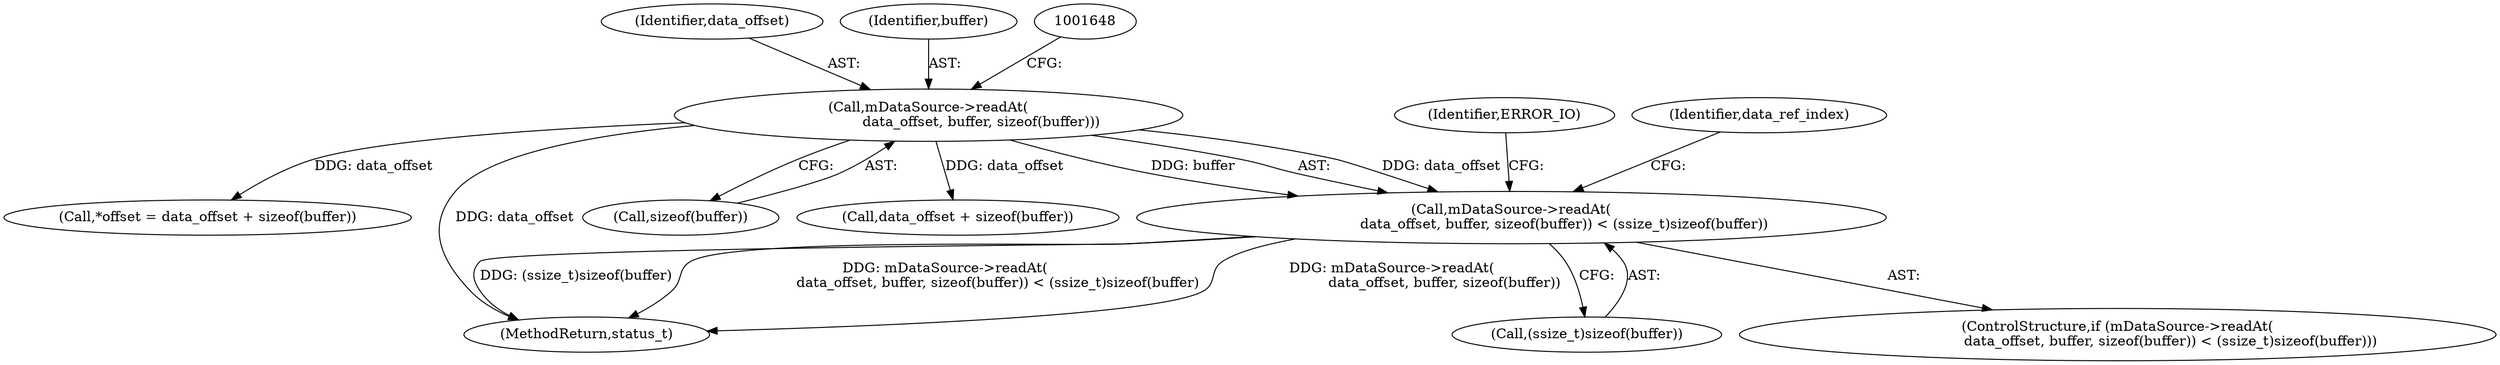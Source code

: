 digraph "0_Android_6fe85f7e15203e48df2cc3e8e1c4bc6ad49dc968@API" {
"1001641" [label="(Call,mDataSource->readAt(\n                        data_offset, buffer, sizeof(buffer)) < (ssize_t)sizeof(buffer))"];
"1001642" [label="(Call,mDataSource->readAt(\n                        data_offset, buffer, sizeof(buffer)))"];
"1001653" [label="(Identifier,ERROR_IO)"];
"1001722" [label="(Call,*offset = data_offset + sizeof(buffer))"];
"1002927" [label="(MethodReturn,status_t)"];
"1001645" [label="(Call,sizeof(buffer))"];
"1001725" [label="(Call,data_offset + sizeof(buffer))"];
"1001642" [label="(Call,mDataSource->readAt(\n                        data_offset, buffer, sizeof(buffer)))"];
"1001643" [label="(Identifier,data_offset)"];
"1001641" [label="(Call,mDataSource->readAt(\n                        data_offset, buffer, sizeof(buffer)) < (ssize_t)sizeof(buffer))"];
"1001647" [label="(Call,(ssize_t)sizeof(buffer))"];
"1001644" [label="(Identifier,buffer)"];
"1001640" [label="(ControlStructure,if (mDataSource->readAt(\n                        data_offset, buffer, sizeof(buffer)) < (ssize_t)sizeof(buffer)))"];
"1001656" [label="(Identifier,data_ref_index)"];
"1001641" -> "1001640"  [label="AST: "];
"1001641" -> "1001647"  [label="CFG: "];
"1001642" -> "1001641"  [label="AST: "];
"1001647" -> "1001641"  [label="AST: "];
"1001653" -> "1001641"  [label="CFG: "];
"1001656" -> "1001641"  [label="CFG: "];
"1001641" -> "1002927"  [label="DDG: mDataSource->readAt(\n                        data_offset, buffer, sizeof(buffer))"];
"1001641" -> "1002927"  [label="DDG: (ssize_t)sizeof(buffer)"];
"1001641" -> "1002927"  [label="DDG: mDataSource->readAt(\n                        data_offset, buffer, sizeof(buffer)) < (ssize_t)sizeof(buffer)"];
"1001642" -> "1001641"  [label="DDG: data_offset"];
"1001642" -> "1001641"  [label="DDG: buffer"];
"1001642" -> "1001645"  [label="CFG: "];
"1001643" -> "1001642"  [label="AST: "];
"1001644" -> "1001642"  [label="AST: "];
"1001645" -> "1001642"  [label="AST: "];
"1001648" -> "1001642"  [label="CFG: "];
"1001642" -> "1002927"  [label="DDG: data_offset"];
"1001642" -> "1001722"  [label="DDG: data_offset"];
"1001642" -> "1001725"  [label="DDG: data_offset"];
}
